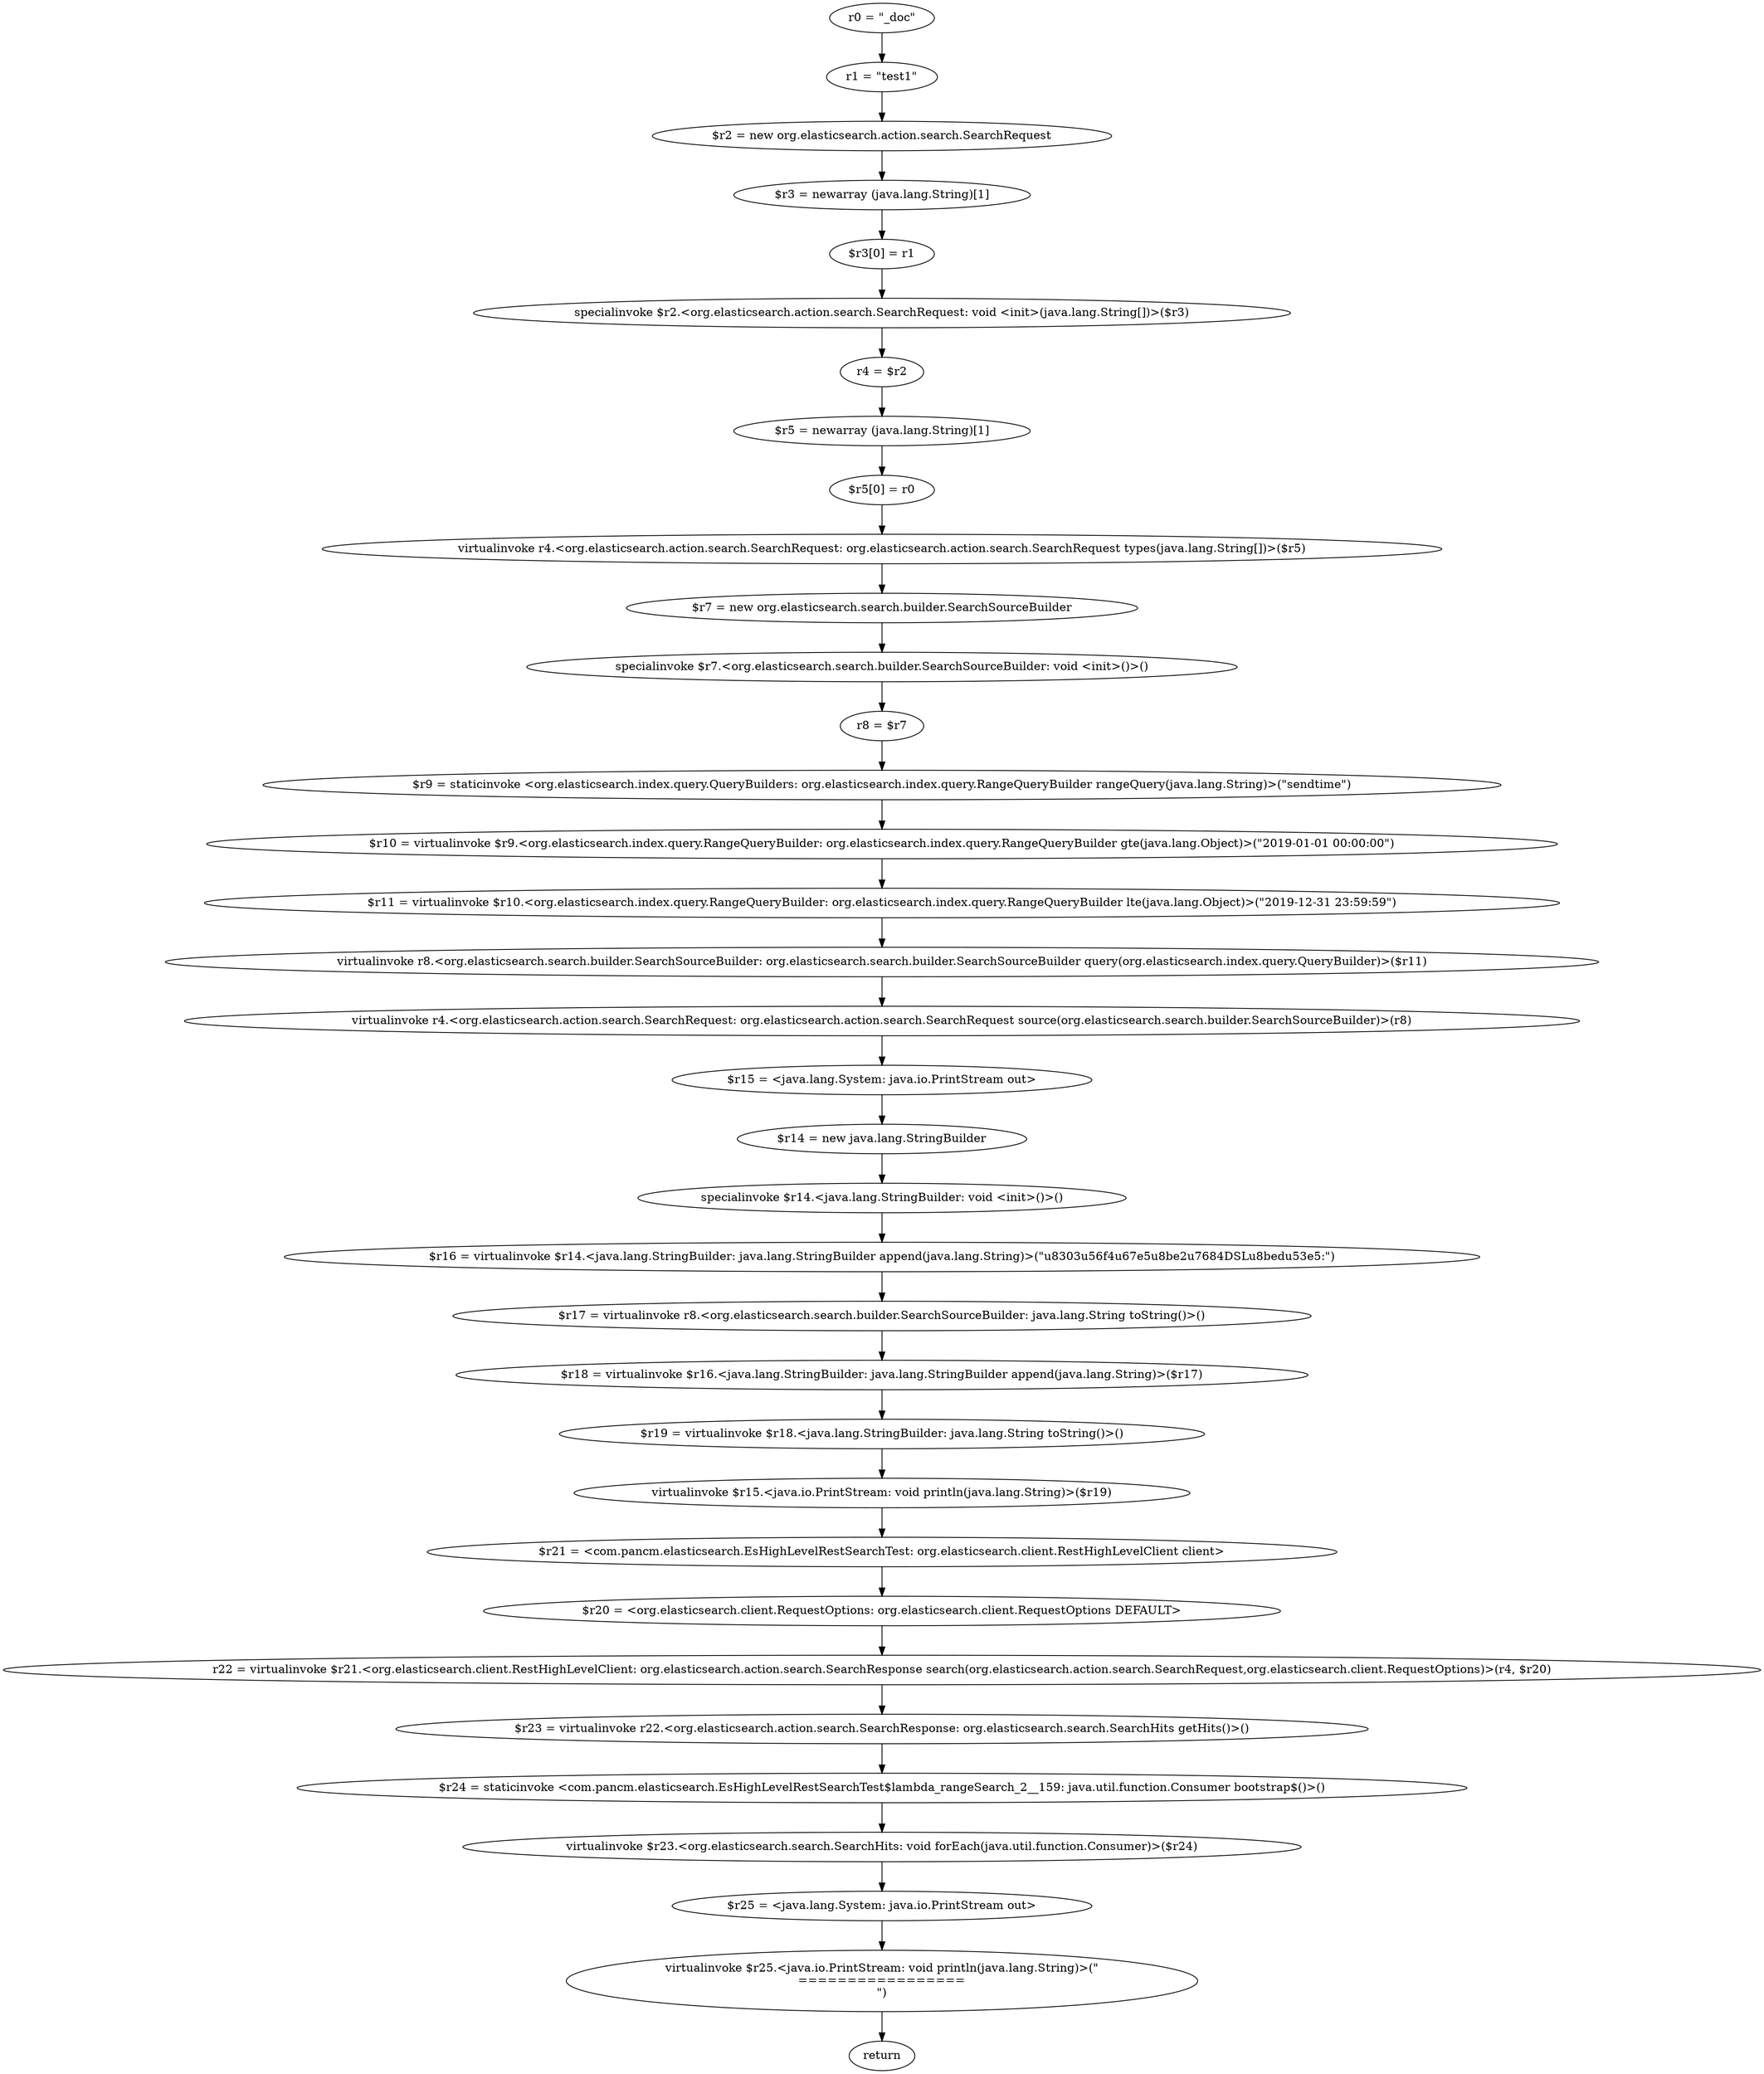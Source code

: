 digraph "unitGraph" {
    "r0 = \"_doc\""
    "r1 = \"test1\""
    "$r2 = new org.elasticsearch.action.search.SearchRequest"
    "$r3 = newarray (java.lang.String)[1]"
    "$r3[0] = r1"
    "specialinvoke $r2.<org.elasticsearch.action.search.SearchRequest: void <init>(java.lang.String[])>($r3)"
    "r4 = $r2"
    "$r5 = newarray (java.lang.String)[1]"
    "$r5[0] = r0"
    "virtualinvoke r4.<org.elasticsearch.action.search.SearchRequest: org.elasticsearch.action.search.SearchRequest types(java.lang.String[])>($r5)"
    "$r7 = new org.elasticsearch.search.builder.SearchSourceBuilder"
    "specialinvoke $r7.<org.elasticsearch.search.builder.SearchSourceBuilder: void <init>()>()"
    "r8 = $r7"
    "$r9 = staticinvoke <org.elasticsearch.index.query.QueryBuilders: org.elasticsearch.index.query.RangeQueryBuilder rangeQuery(java.lang.String)>(\"sendtime\")"
    "$r10 = virtualinvoke $r9.<org.elasticsearch.index.query.RangeQueryBuilder: org.elasticsearch.index.query.RangeQueryBuilder gte(java.lang.Object)>(\"2019-01-01 00:00:00\")"
    "$r11 = virtualinvoke $r10.<org.elasticsearch.index.query.RangeQueryBuilder: org.elasticsearch.index.query.RangeQueryBuilder lte(java.lang.Object)>(\"2019-12-31 23:59:59\")"
    "virtualinvoke r8.<org.elasticsearch.search.builder.SearchSourceBuilder: org.elasticsearch.search.builder.SearchSourceBuilder query(org.elasticsearch.index.query.QueryBuilder)>($r11)"
    "virtualinvoke r4.<org.elasticsearch.action.search.SearchRequest: org.elasticsearch.action.search.SearchRequest source(org.elasticsearch.search.builder.SearchSourceBuilder)>(r8)"
    "$r15 = <java.lang.System: java.io.PrintStream out>"
    "$r14 = new java.lang.StringBuilder"
    "specialinvoke $r14.<java.lang.StringBuilder: void <init>()>()"
    "$r16 = virtualinvoke $r14.<java.lang.StringBuilder: java.lang.StringBuilder append(java.lang.String)>(\"\u8303\u56f4\u67e5\u8be2\u7684DSL\u8bed\u53e5:\")"
    "$r17 = virtualinvoke r8.<org.elasticsearch.search.builder.SearchSourceBuilder: java.lang.String toString()>()"
    "$r18 = virtualinvoke $r16.<java.lang.StringBuilder: java.lang.StringBuilder append(java.lang.String)>($r17)"
    "$r19 = virtualinvoke $r18.<java.lang.StringBuilder: java.lang.String toString()>()"
    "virtualinvoke $r15.<java.io.PrintStream: void println(java.lang.String)>($r19)"
    "$r21 = <com.pancm.elasticsearch.EsHighLevelRestSearchTest: org.elasticsearch.client.RestHighLevelClient client>"
    "$r20 = <org.elasticsearch.client.RequestOptions: org.elasticsearch.client.RequestOptions DEFAULT>"
    "r22 = virtualinvoke $r21.<org.elasticsearch.client.RestHighLevelClient: org.elasticsearch.action.search.SearchResponse search(org.elasticsearch.action.search.SearchRequest,org.elasticsearch.client.RequestOptions)>(r4, $r20)"
    "$r23 = virtualinvoke r22.<org.elasticsearch.action.search.SearchResponse: org.elasticsearch.search.SearchHits getHits()>()"
    "$r24 = staticinvoke <com.pancm.elasticsearch.EsHighLevelRestSearchTest$lambda_rangeSearch_2__159: java.util.function.Consumer bootstrap$()>()"
    "virtualinvoke $r23.<org.elasticsearch.search.SearchHits: void forEach(java.util.function.Consumer)>($r24)"
    "$r25 = <java.lang.System: java.io.PrintStream out>"
    "virtualinvoke $r25.<java.io.PrintStream: void println(java.lang.String)>(\"\n=================\n\")"
    "return"
    "r0 = \"_doc\""->"r1 = \"test1\"";
    "r1 = \"test1\""->"$r2 = new org.elasticsearch.action.search.SearchRequest";
    "$r2 = new org.elasticsearch.action.search.SearchRequest"->"$r3 = newarray (java.lang.String)[1]";
    "$r3 = newarray (java.lang.String)[1]"->"$r3[0] = r1";
    "$r3[0] = r1"->"specialinvoke $r2.<org.elasticsearch.action.search.SearchRequest: void <init>(java.lang.String[])>($r3)";
    "specialinvoke $r2.<org.elasticsearch.action.search.SearchRequest: void <init>(java.lang.String[])>($r3)"->"r4 = $r2";
    "r4 = $r2"->"$r5 = newarray (java.lang.String)[1]";
    "$r5 = newarray (java.lang.String)[1]"->"$r5[0] = r0";
    "$r5[0] = r0"->"virtualinvoke r4.<org.elasticsearch.action.search.SearchRequest: org.elasticsearch.action.search.SearchRequest types(java.lang.String[])>($r5)";
    "virtualinvoke r4.<org.elasticsearch.action.search.SearchRequest: org.elasticsearch.action.search.SearchRequest types(java.lang.String[])>($r5)"->"$r7 = new org.elasticsearch.search.builder.SearchSourceBuilder";
    "$r7 = new org.elasticsearch.search.builder.SearchSourceBuilder"->"specialinvoke $r7.<org.elasticsearch.search.builder.SearchSourceBuilder: void <init>()>()";
    "specialinvoke $r7.<org.elasticsearch.search.builder.SearchSourceBuilder: void <init>()>()"->"r8 = $r7";
    "r8 = $r7"->"$r9 = staticinvoke <org.elasticsearch.index.query.QueryBuilders: org.elasticsearch.index.query.RangeQueryBuilder rangeQuery(java.lang.String)>(\"sendtime\")";
    "$r9 = staticinvoke <org.elasticsearch.index.query.QueryBuilders: org.elasticsearch.index.query.RangeQueryBuilder rangeQuery(java.lang.String)>(\"sendtime\")"->"$r10 = virtualinvoke $r9.<org.elasticsearch.index.query.RangeQueryBuilder: org.elasticsearch.index.query.RangeQueryBuilder gte(java.lang.Object)>(\"2019-01-01 00:00:00\")";
    "$r10 = virtualinvoke $r9.<org.elasticsearch.index.query.RangeQueryBuilder: org.elasticsearch.index.query.RangeQueryBuilder gte(java.lang.Object)>(\"2019-01-01 00:00:00\")"->"$r11 = virtualinvoke $r10.<org.elasticsearch.index.query.RangeQueryBuilder: org.elasticsearch.index.query.RangeQueryBuilder lte(java.lang.Object)>(\"2019-12-31 23:59:59\")";
    "$r11 = virtualinvoke $r10.<org.elasticsearch.index.query.RangeQueryBuilder: org.elasticsearch.index.query.RangeQueryBuilder lte(java.lang.Object)>(\"2019-12-31 23:59:59\")"->"virtualinvoke r8.<org.elasticsearch.search.builder.SearchSourceBuilder: org.elasticsearch.search.builder.SearchSourceBuilder query(org.elasticsearch.index.query.QueryBuilder)>($r11)";
    "virtualinvoke r8.<org.elasticsearch.search.builder.SearchSourceBuilder: org.elasticsearch.search.builder.SearchSourceBuilder query(org.elasticsearch.index.query.QueryBuilder)>($r11)"->"virtualinvoke r4.<org.elasticsearch.action.search.SearchRequest: org.elasticsearch.action.search.SearchRequest source(org.elasticsearch.search.builder.SearchSourceBuilder)>(r8)";
    "virtualinvoke r4.<org.elasticsearch.action.search.SearchRequest: org.elasticsearch.action.search.SearchRequest source(org.elasticsearch.search.builder.SearchSourceBuilder)>(r8)"->"$r15 = <java.lang.System: java.io.PrintStream out>";
    "$r15 = <java.lang.System: java.io.PrintStream out>"->"$r14 = new java.lang.StringBuilder";
    "$r14 = new java.lang.StringBuilder"->"specialinvoke $r14.<java.lang.StringBuilder: void <init>()>()";
    "specialinvoke $r14.<java.lang.StringBuilder: void <init>()>()"->"$r16 = virtualinvoke $r14.<java.lang.StringBuilder: java.lang.StringBuilder append(java.lang.String)>(\"\u8303\u56f4\u67e5\u8be2\u7684DSL\u8bed\u53e5:\")";
    "$r16 = virtualinvoke $r14.<java.lang.StringBuilder: java.lang.StringBuilder append(java.lang.String)>(\"\u8303\u56f4\u67e5\u8be2\u7684DSL\u8bed\u53e5:\")"->"$r17 = virtualinvoke r8.<org.elasticsearch.search.builder.SearchSourceBuilder: java.lang.String toString()>()";
    "$r17 = virtualinvoke r8.<org.elasticsearch.search.builder.SearchSourceBuilder: java.lang.String toString()>()"->"$r18 = virtualinvoke $r16.<java.lang.StringBuilder: java.lang.StringBuilder append(java.lang.String)>($r17)";
    "$r18 = virtualinvoke $r16.<java.lang.StringBuilder: java.lang.StringBuilder append(java.lang.String)>($r17)"->"$r19 = virtualinvoke $r18.<java.lang.StringBuilder: java.lang.String toString()>()";
    "$r19 = virtualinvoke $r18.<java.lang.StringBuilder: java.lang.String toString()>()"->"virtualinvoke $r15.<java.io.PrintStream: void println(java.lang.String)>($r19)";
    "virtualinvoke $r15.<java.io.PrintStream: void println(java.lang.String)>($r19)"->"$r21 = <com.pancm.elasticsearch.EsHighLevelRestSearchTest: org.elasticsearch.client.RestHighLevelClient client>";
    "$r21 = <com.pancm.elasticsearch.EsHighLevelRestSearchTest: org.elasticsearch.client.RestHighLevelClient client>"->"$r20 = <org.elasticsearch.client.RequestOptions: org.elasticsearch.client.RequestOptions DEFAULT>";
    "$r20 = <org.elasticsearch.client.RequestOptions: org.elasticsearch.client.RequestOptions DEFAULT>"->"r22 = virtualinvoke $r21.<org.elasticsearch.client.RestHighLevelClient: org.elasticsearch.action.search.SearchResponse search(org.elasticsearch.action.search.SearchRequest,org.elasticsearch.client.RequestOptions)>(r4, $r20)";
    "r22 = virtualinvoke $r21.<org.elasticsearch.client.RestHighLevelClient: org.elasticsearch.action.search.SearchResponse search(org.elasticsearch.action.search.SearchRequest,org.elasticsearch.client.RequestOptions)>(r4, $r20)"->"$r23 = virtualinvoke r22.<org.elasticsearch.action.search.SearchResponse: org.elasticsearch.search.SearchHits getHits()>()";
    "$r23 = virtualinvoke r22.<org.elasticsearch.action.search.SearchResponse: org.elasticsearch.search.SearchHits getHits()>()"->"$r24 = staticinvoke <com.pancm.elasticsearch.EsHighLevelRestSearchTest$lambda_rangeSearch_2__159: java.util.function.Consumer bootstrap$()>()";
    "$r24 = staticinvoke <com.pancm.elasticsearch.EsHighLevelRestSearchTest$lambda_rangeSearch_2__159: java.util.function.Consumer bootstrap$()>()"->"virtualinvoke $r23.<org.elasticsearch.search.SearchHits: void forEach(java.util.function.Consumer)>($r24)";
    "virtualinvoke $r23.<org.elasticsearch.search.SearchHits: void forEach(java.util.function.Consumer)>($r24)"->"$r25 = <java.lang.System: java.io.PrintStream out>";
    "$r25 = <java.lang.System: java.io.PrintStream out>"->"virtualinvoke $r25.<java.io.PrintStream: void println(java.lang.String)>(\"\n=================\n\")";
    "virtualinvoke $r25.<java.io.PrintStream: void println(java.lang.String)>(\"\n=================\n\")"->"return";
}
